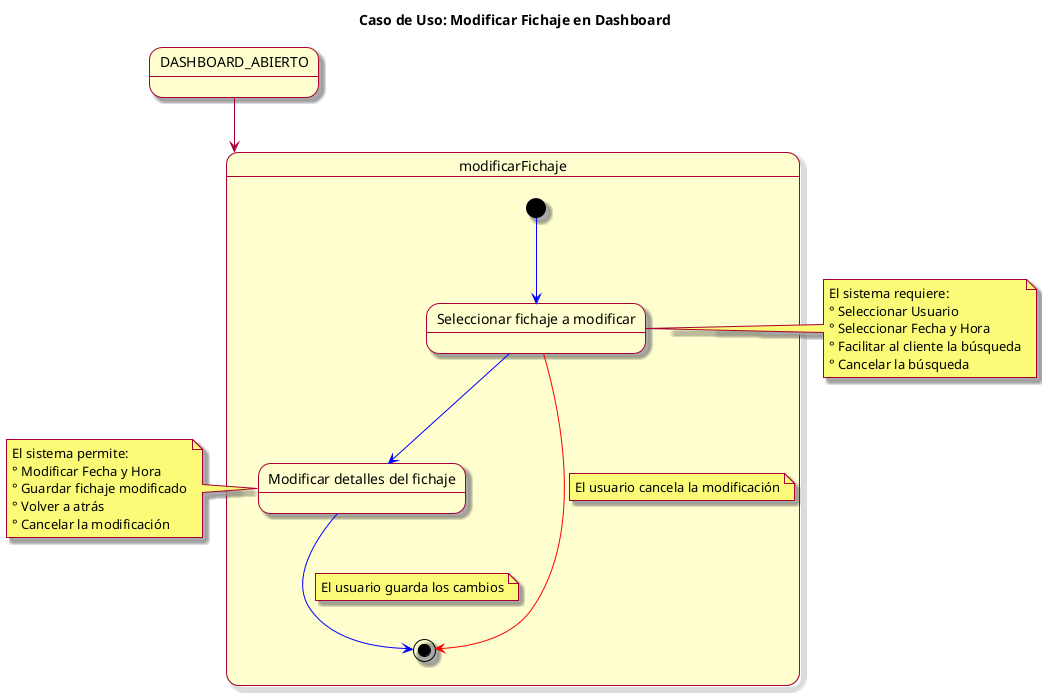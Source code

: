 @startuml
skin rose
title Caso de Uso: Modificar Fichaje en Dashboard

state DASHBOARD_ABIERTO

DASHBOARD_ABIERTO --> modificarFichaje

state modificarFichaje {
  [*] -[#blue]-> seleccionarFichaje
  state "Seleccionar fichaje a modificar" as seleccionarFichaje
  seleccionarFichaje -[#blue]-> modificarDetallesFichaje
  state "Modificar detalles del fichaje" as modificarDetallesFichaje
  modificarDetallesFichaje  -[#blue]-> [*]
  note on link: El usuario guarda los cambios
  
  
  seleccionarFichaje -[#red]-> [*]
  note on link: El usuario cancela la modificación
  
   
}

note left of modificarDetallesFichaje
  El sistema permite:
  ° Modificar Fecha y Hora
  ° Guardar fichaje modificado
  ° Volver a atrás
  ° Cancelar la modificación
end note

note left of seleccionarFichaje
  El sistema requiere:
  ° Seleccionar Usuario
  ° Seleccionar Fecha y Hora
  ° Facilitar al cliente la búsqueda
  ° Cancelar la búsqueda
end note

@enduml
